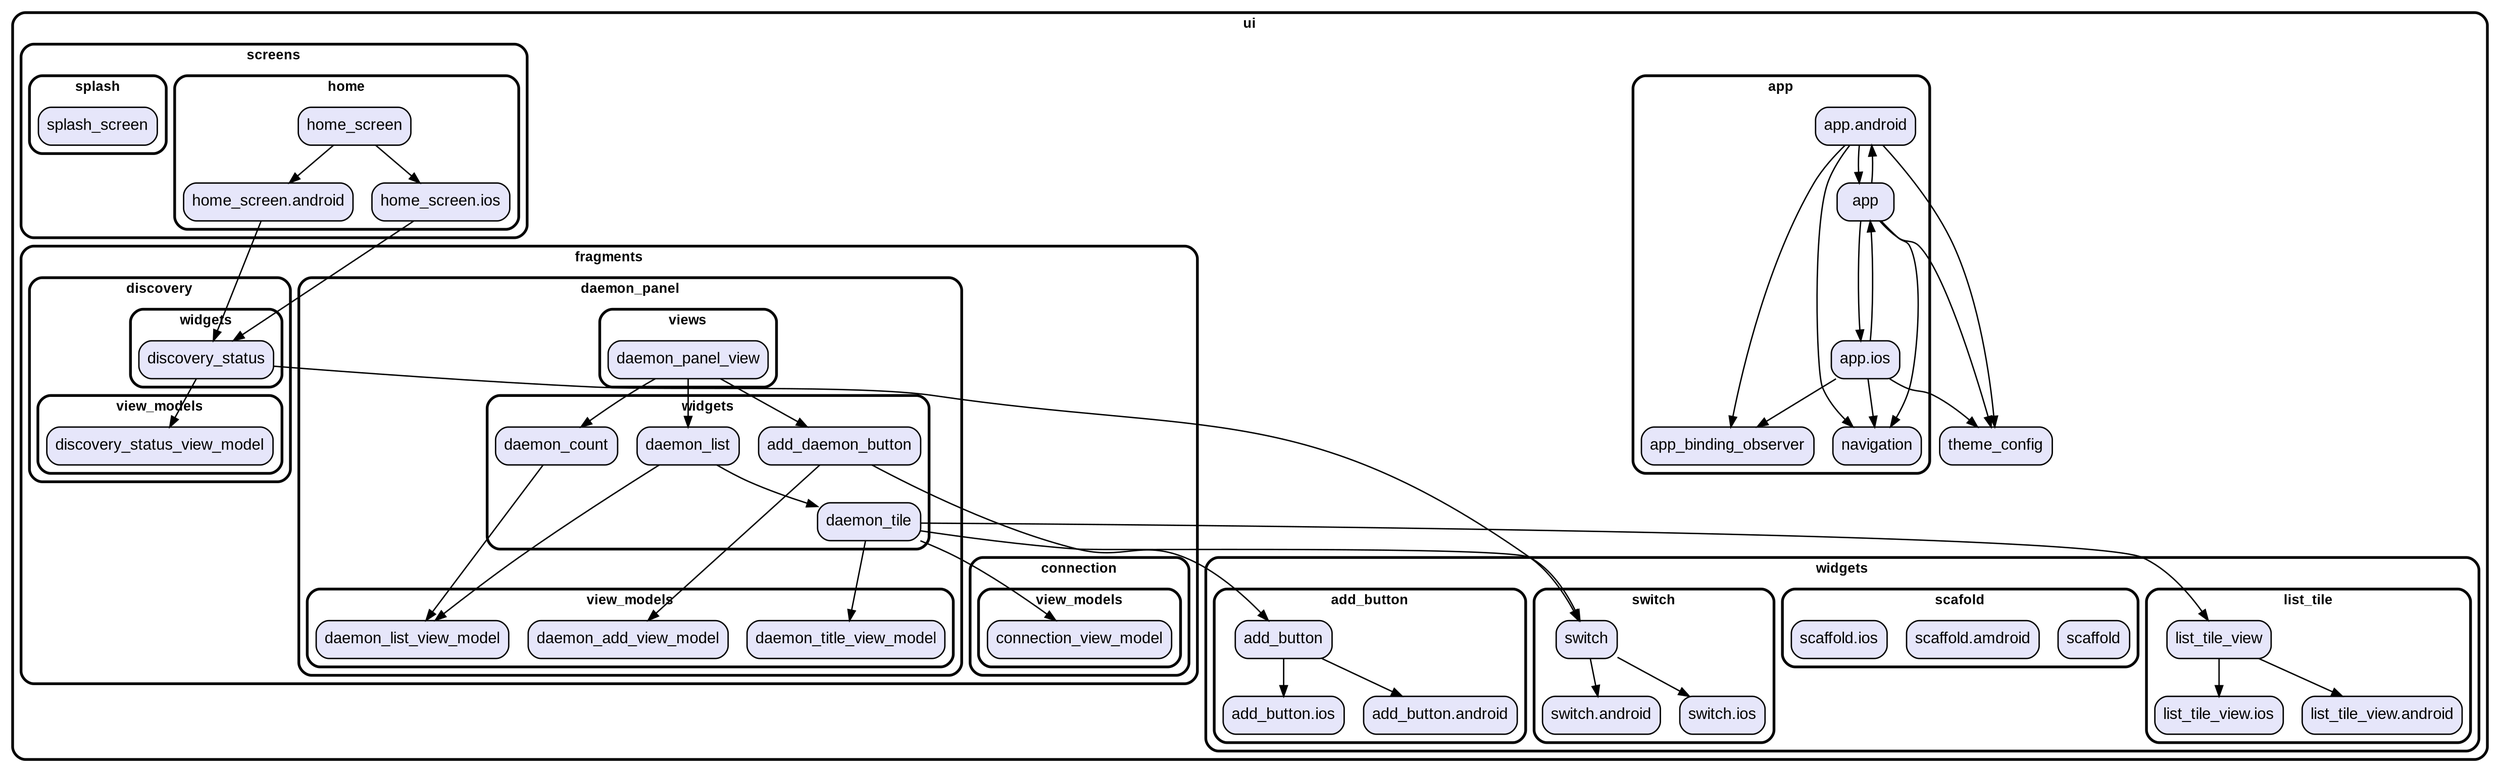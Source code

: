 digraph "" {
  graph [style=rounded fontname="Arial Black" fontsize=13 penwidth=2.6];
  node [shape=rect style="filled,rounded" fontname=Arial fontsize=15 fillcolor=Lavender penwidth=1.3];
  edge [penwidth=1.3];
  "/fragments/connection/view_models/connection_view_model.dart" [label="connection_view_model"];
  "/fragments/daemon_panel/view_models/daemon_add_view_model.dart" [label="daemon_add_view_model"];
  "/fragments/daemon_panel/view_models/daemon_title_view_model.dart" [label="daemon_title_view_model"];
  "/fragments/daemon_panel/view_models/daemon_list_view_model.dart" [label="daemon_list_view_model"];
  "/fragments/daemon_panel/views/daemon_panel_view.dart" [label="daemon_panel_view"];
  "/fragments/daemon_panel/widgets/daemon_tile.dart" [label="daemon_tile"];
  "/fragments/daemon_panel/widgets/daemon_list.dart" [label="daemon_list"];
  "/fragments/daemon_panel/widgets/daemon_count.dart" [label="daemon_count"];
  "/fragments/daemon_panel/widgets/add_daemon_button.dart" [label="add_daemon_button"];
  "/fragments/discovery/view_models/discovery_status_view_model.dart" [label="discovery_status_view_model"];
  "/fragments/discovery/widgets/discovery_status.dart" [label="discovery_status"];
  "/app/app.android.dart" [label="app.android"];
  "/app/app_binding_observer.dart" [label="app_binding_observer"];
  "/app/app.ios.dart" [label="app.ios"];
  "/app/navigation.dart" [label="navigation"];
  "/app/app.dart" [label="app"];
  "/screens/home/home_screen.android.dart" [label="home_screen.android"];
  "/screens/home/home_screen.ios.dart" [label="home_screen.ios"];
  "/screens/home/home_screen.dart" [label="home_screen"];
  "/screens/splash/splash_screen.dart" [label="splash_screen"];
  "/theme_config.dart" [label="theme_config"];
  "/widgets/list_tile/list_tile_view.ios.dart" [label="list_tile_view.ios"];
  "/widgets/list_tile/list_tile_view.android.dart" [label="list_tile_view.android"];
  "/widgets/list_tile/list_tile_view.dart" [label="list_tile_view"];
  "/widgets/scafold/scaffold.dart" [label="scaffold"];
  "/widgets/scafold/scaffold.amdroid.dart" [label="scaffold.amdroid"];
  "/widgets/scafold/scaffold.ios.dart" [label="scaffold.ios"];
  "/widgets/switch/switch.android.dart" [label="switch.android"];
  "/widgets/switch/switch.dart" [label="switch"];
  "/widgets/switch/switch.ios.dart" [label="switch.ios"];
  "/widgets/add_button/add_button.dart" [label="add_button"];
  "/widgets/add_button/add_button.ios.dart" [label="add_button.ios"];
  "/widgets/add_button/add_button.android.dart" [label="add_button.android"];
  subgraph "cluster~" {
    label="ui";
    "/theme_config.dart";
    subgraph "cluster~/fragments" {
      label="fragments";
      subgraph "cluster~/fragments/connection" {
        label="connection";
        subgraph "cluster~/fragments/connection/view_models" {
          label="view_models";
          "/fragments/connection/view_models/connection_view_model.dart";
        }
      }
      subgraph "cluster~/fragments/daemon_panel" {
        label="daemon_panel";
        subgraph "cluster~/fragments/daemon_panel/view_models" {
          label="view_models";
          "/fragments/daemon_panel/view_models/daemon_add_view_model.dart";
          "/fragments/daemon_panel/view_models/daemon_title_view_model.dart";
          "/fragments/daemon_panel/view_models/daemon_list_view_model.dart";
        }
        subgraph "cluster~/fragments/daemon_panel/views" {
          label="views";
          "/fragments/daemon_panel/views/daemon_panel_view.dart";
        }
        subgraph "cluster~/fragments/daemon_panel/widgets" {
          label="widgets";
          "/fragments/daemon_panel/widgets/daemon_tile.dart";
          "/fragments/daemon_panel/widgets/daemon_list.dart";
          "/fragments/daemon_panel/widgets/daemon_count.dart";
          "/fragments/daemon_panel/widgets/add_daemon_button.dart";
        }
      }
      subgraph "cluster~/fragments/discovery" {
        label="discovery";
        subgraph "cluster~/fragments/discovery/view_models" {
          label="view_models";
          "/fragments/discovery/view_models/discovery_status_view_model.dart";
        }
        subgraph "cluster~/fragments/discovery/widgets" {
          label="widgets";
          "/fragments/discovery/widgets/discovery_status.dart";
        }
      }
    }
    subgraph "cluster~/app" {
      label="app";
      "/app/app.android.dart";
      "/app/app_binding_observer.dart";
      "/app/app.ios.dart";
      "/app/navigation.dart";
      "/app/app.dart";
    }
    subgraph "cluster~/screens" {
      label="screens";
      subgraph "cluster~/screens/home" {
        label="home";
        "/screens/home/home_screen.android.dart";
        "/screens/home/home_screen.ios.dart";
        "/screens/home/home_screen.dart";
      }
      subgraph "cluster~/screens/splash" {
        label="splash";
        "/screens/splash/splash_screen.dart";
      }
    }
    subgraph "cluster~/widgets" {
      label="widgets";
      subgraph "cluster~/widgets/list_tile" {
        label="list_tile";
        "/widgets/list_tile/list_tile_view.ios.dart";
        "/widgets/list_tile/list_tile_view.android.dart";
        "/widgets/list_tile/list_tile_view.dart";
      }
      subgraph "cluster~/widgets/scafold" {
        label="scafold";
        "/widgets/scafold/scaffold.dart";
        "/widgets/scafold/scaffold.amdroid.dart";
        "/widgets/scafold/scaffold.ios.dart";
      }
      subgraph "cluster~/widgets/switch" {
        label="switch";
        "/widgets/switch/switch.android.dart";
        "/widgets/switch/switch.dart";
        "/widgets/switch/switch.ios.dart";
      }
      subgraph "cluster~/widgets/add_button" {
        label="add_button";
        "/widgets/add_button/add_button.dart";
        "/widgets/add_button/add_button.ios.dart";
        "/widgets/add_button/add_button.android.dart";
      }
    }
  }
  "/fragments/daemon_panel/views/daemon_panel_view.dart" -> "/fragments/daemon_panel/widgets/add_daemon_button.dart";
  "/fragments/daemon_panel/views/daemon_panel_view.dart" -> "/fragments/daemon_panel/widgets/daemon_count.dart";
  "/fragments/daemon_panel/views/daemon_panel_view.dart" -> "/fragments/daemon_panel/widgets/daemon_list.dart";
  "/fragments/daemon_panel/widgets/daemon_tile.dart" -> "/fragments/connection/view_models/connection_view_model.dart";
  "/fragments/daemon_panel/widgets/daemon_tile.dart" -> "/fragments/daemon_panel/view_models/daemon_title_view_model.dart";
  "/fragments/daemon_panel/widgets/daemon_tile.dart" -> "/widgets/list_tile/list_tile_view.dart";
  "/fragments/daemon_panel/widgets/daemon_tile.dart" -> "/widgets/switch/switch.dart";
  "/fragments/daemon_panel/widgets/daemon_list.dart" -> "/fragments/daemon_panel/view_models/daemon_list_view_model.dart";
  "/fragments/daemon_panel/widgets/daemon_list.dart" -> "/fragments/daemon_panel/widgets/daemon_tile.dart";
  "/fragments/daemon_panel/widgets/daemon_count.dart" -> "/fragments/daemon_panel/view_models/daemon_list_view_model.dart";
  "/fragments/daemon_panel/widgets/add_daemon_button.dart" -> "/fragments/daemon_panel/view_models/daemon_add_view_model.dart";
  "/fragments/daemon_panel/widgets/add_daemon_button.dart" -> "/widgets/add_button/add_button.dart";
  "/fragments/discovery/widgets/discovery_status.dart" -> "/fragments/discovery/view_models/discovery_status_view_model.dart";
  "/fragments/discovery/widgets/discovery_status.dart" -> "/widgets/switch/switch.dart";
  "/app/app.android.dart" -> "/app/app.dart";
  "/app/app.android.dart" -> "/app/app_binding_observer.dart";
  "/app/app.android.dart" -> "/app/navigation.dart";
  "/app/app.android.dart" -> "/theme_config.dart";
  "/app/app.ios.dart" -> "/app/app.dart";
  "/app/app.ios.dart" -> "/app/app_binding_observer.dart";
  "/app/app.ios.dart" -> "/app/navigation.dart";
  "/app/app.ios.dart" -> "/theme_config.dart";
  "/app/app.dart" -> "/app/app.android.dart";
  "/app/app.dart" -> "/app/app.ios.dart";
  "/app/app.dart" -> "/app/navigation.dart";
  "/app/app.dart" -> "/theme_config.dart";
  "/screens/home/home_screen.android.dart" -> "/fragments/discovery/widgets/discovery_status.dart";
  "/screens/home/home_screen.ios.dart" -> "/fragments/discovery/widgets/discovery_status.dart";
  "/screens/home/home_screen.dart" -> "/screens/home/home_screen.android.dart";
  "/screens/home/home_screen.dart" -> "/screens/home/home_screen.ios.dart";
  "/widgets/list_tile/list_tile_view.dart" -> "/widgets/list_tile/list_tile_view.android.dart";
  "/widgets/list_tile/list_tile_view.dart" -> "/widgets/list_tile/list_tile_view.ios.dart";
  "/widgets/switch/switch.dart" -> "/widgets/switch/switch.android.dart";
  "/widgets/switch/switch.dart" -> "/widgets/switch/switch.ios.dart";
  "/widgets/add_button/add_button.dart" -> "/widgets/add_button/add_button.android.dart";
  "/widgets/add_button/add_button.dart" -> "/widgets/add_button/add_button.ios.dart";
}
